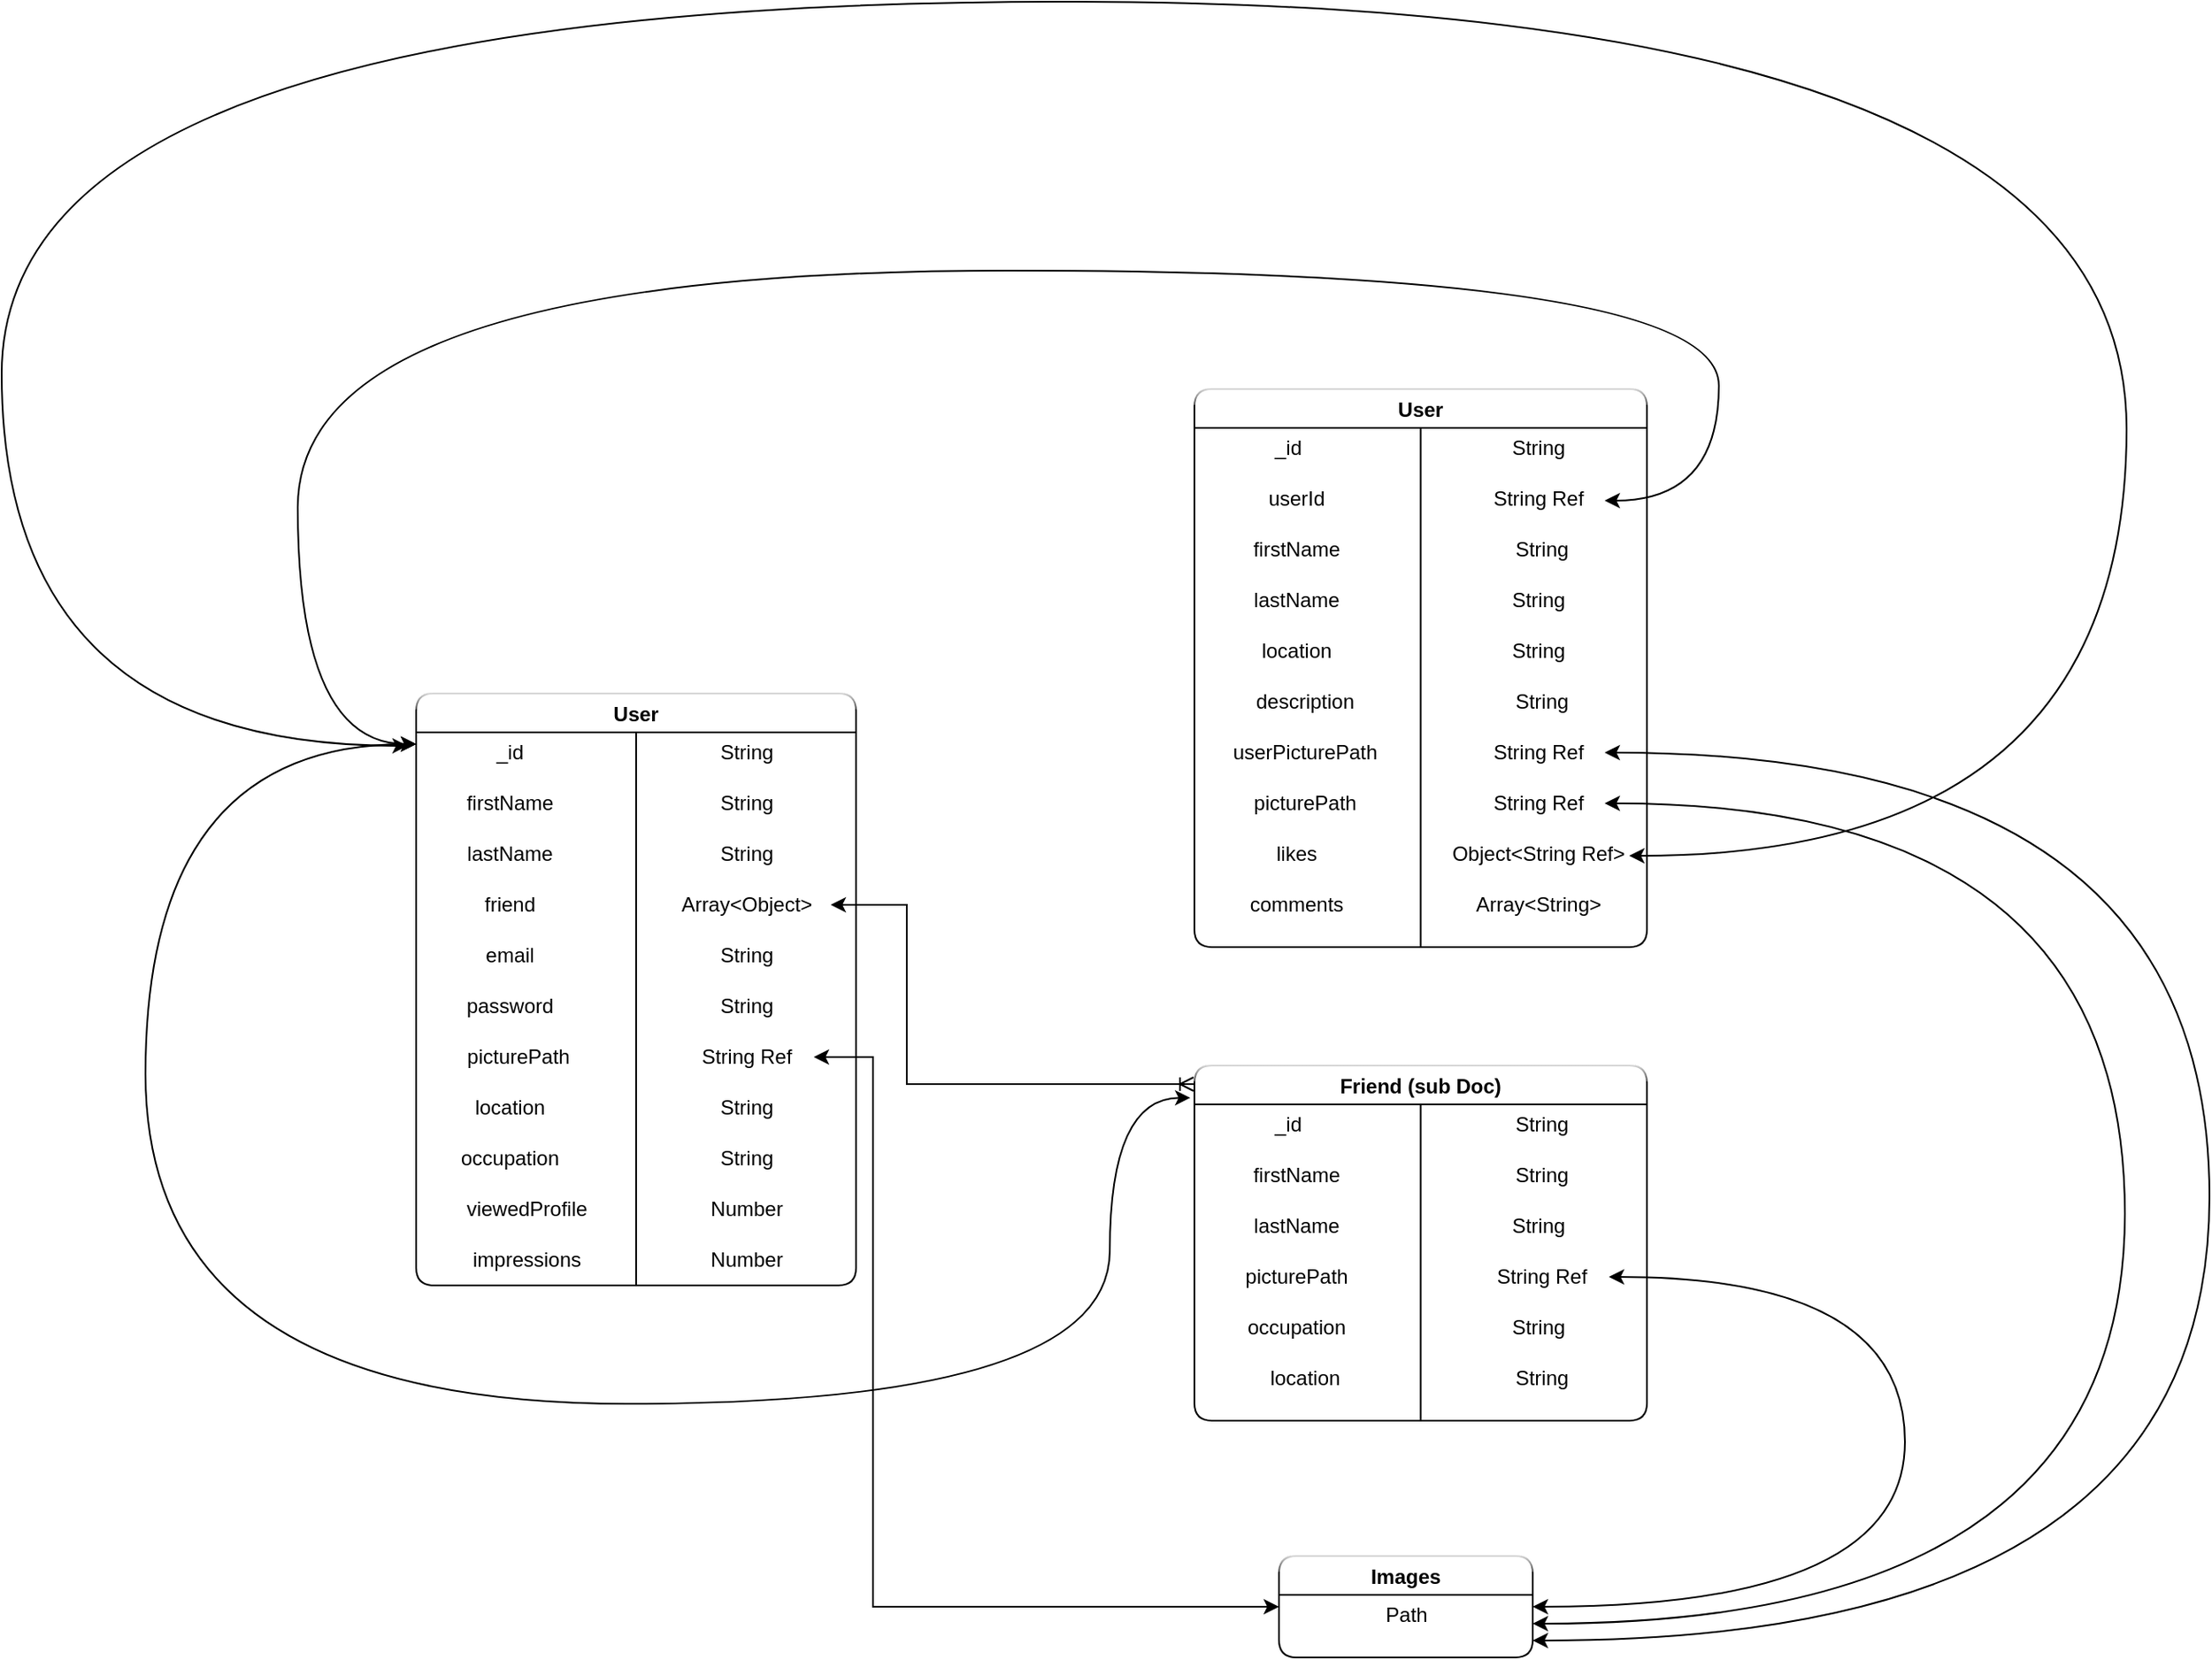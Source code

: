 <mxfile version="20.8.16" type="device"><diagram name="Page-1" id="14TjgIa8hss4BJNNMoan"><mxGraphModel dx="1400" dy="943" grid="0" gridSize="10" guides="1" tooltips="1" connect="1" arrows="1" fold="1" page="0" pageScale="1" pageWidth="1100" pageHeight="850" math="0" shadow="0"><root><mxCell id="0"/><mxCell id="1" parent="0"/><mxCell id="VGdSeUq2IeVG_bAWMSn0-10" value="" style="endArrow=none;html=1;rounded=0;exitX=0.5;exitY=1;exitDx=0;exitDy=0;entryX=0.5;entryY=0;entryDx=0;entryDy=0;" edge="1" parent="1" source="VGdSeUq2IeVG_bAWMSn0-1" target="VGdSeUq2IeVG_bAWMSn0-1"><mxGeometry width="50" height="50" relative="1" as="geometry"><mxPoint x="280" y="190" as="sourcePoint"/><mxPoint x="330" y="140" as="targetPoint"/></mxGeometry></mxCell><mxCell id="VGdSeUq2IeVG_bAWMSn0-106" style="edgeStyle=elbowEdgeStyle;rounded=0;orthogonalLoop=1;jettySize=auto;elbow=vertical;html=1;entryX=-0.002;entryY=0.057;entryDx=0;entryDy=0;entryPerimeter=0;endArrow=ERoneToMany;endFill=0;" edge="1" parent="1" target="VGdSeUq2IeVG_bAWMSn0-67"><mxGeometry relative="1" as="geometry"><mxPoint x="490" y="290" as="sourcePoint"/></mxGeometry></mxCell><mxCell id="VGdSeUq2IeVG_bAWMSn0-1" value="User" style="swimlane;rounded=1;shadow=0;glass=1;swimlaneLine=1;" vertex="1" parent="1"><mxGeometry x="200" y="60" width="260" height="350" as="geometry"><mxRectangle x="140" y="30" width="100" height="30" as="alternateBounds"/></mxGeometry></mxCell><mxCell id="VGdSeUq2IeVG_bAWMSn0-11" value="_id" style="text;html=1;align=center;verticalAlign=middle;resizable=0;points=[];autosize=1;strokeColor=none;fillColor=none;" vertex="1" parent="VGdSeUq2IeVG_bAWMSn0-1"><mxGeometry x="35" y="20" width="40" height="30" as="geometry"/></mxCell><mxCell id="VGdSeUq2IeVG_bAWMSn0-12" value="String" style="text;html=1;align=center;verticalAlign=middle;resizable=0;points=[];autosize=1;strokeColor=none;fillColor=none;" vertex="1" parent="VGdSeUq2IeVG_bAWMSn0-1"><mxGeometry x="170" y="20" width="50" height="30" as="geometry"/></mxCell><mxCell id="VGdSeUq2IeVG_bAWMSn0-13" value="firstName" style="text;html=1;align=center;verticalAlign=middle;resizable=0;points=[];autosize=1;strokeColor=none;fillColor=none;" vertex="1" parent="VGdSeUq2IeVG_bAWMSn0-1"><mxGeometry x="20" y="50" width="70" height="30" as="geometry"/></mxCell><mxCell id="VGdSeUq2IeVG_bAWMSn0-14" value="String" style="text;html=1;align=center;verticalAlign=middle;resizable=0;points=[];autosize=1;strokeColor=none;fillColor=none;" vertex="1" parent="VGdSeUq2IeVG_bAWMSn0-1"><mxGeometry x="170" y="50" width="50" height="30" as="geometry"/></mxCell><mxCell id="VGdSeUq2IeVG_bAWMSn0-15" value="lastName" style="text;html=1;align=center;verticalAlign=middle;resizable=0;points=[];autosize=1;strokeColor=none;fillColor=none;" vertex="1" parent="VGdSeUq2IeVG_bAWMSn0-1"><mxGeometry x="20" y="80" width="70" height="30" as="geometry"/></mxCell><mxCell id="VGdSeUq2IeVG_bAWMSn0-16" value="String" style="text;html=1;align=center;verticalAlign=middle;resizable=0;points=[];autosize=1;strokeColor=none;fillColor=none;" vertex="1" parent="VGdSeUq2IeVG_bAWMSn0-1"><mxGeometry x="170" y="80" width="50" height="30" as="geometry"/></mxCell><mxCell id="VGdSeUq2IeVG_bAWMSn0-19" value="&lt;span style=&quot;font-weight: normal;&quot;&gt;friend&lt;/span&gt;" style="text;html=1;align=center;verticalAlign=middle;resizable=0;points=[];autosize=1;strokeColor=none;fillColor=none;fontStyle=1;" vertex="1" parent="VGdSeUq2IeVG_bAWMSn0-1"><mxGeometry x="30" y="110" width="50" height="30" as="geometry"/></mxCell><mxCell id="VGdSeUq2IeVG_bAWMSn0-20" value="&lt;span style=&quot;font-weight: normal;&quot;&gt;Array&amp;lt;Object&amp;gt;&lt;/span&gt;" style="text;html=1;align=center;verticalAlign=middle;resizable=0;points=[];autosize=1;strokeColor=none;fillColor=none;fontStyle=1;" vertex="1" parent="VGdSeUq2IeVG_bAWMSn0-1"><mxGeometry x="145" y="110" width="100" height="30" as="geometry"/></mxCell><mxCell id="VGdSeUq2IeVG_bAWMSn0-21" value="email" style="text;html=1;align=center;verticalAlign=middle;resizable=0;points=[];autosize=1;strokeColor=none;fillColor=none;" vertex="1" parent="VGdSeUq2IeVG_bAWMSn0-1"><mxGeometry x="30" y="140" width="50" height="30" as="geometry"/></mxCell><mxCell id="VGdSeUq2IeVG_bAWMSn0-22" value="String" style="text;html=1;align=center;verticalAlign=middle;resizable=0;points=[];autosize=1;strokeColor=none;fillColor=none;" vertex="1" parent="VGdSeUq2IeVG_bAWMSn0-1"><mxGeometry x="170" y="140" width="50" height="30" as="geometry"/></mxCell><mxCell id="VGdSeUq2IeVG_bAWMSn0-23" value="password" style="text;html=1;align=center;verticalAlign=middle;resizable=0;points=[];autosize=1;strokeColor=none;fillColor=none;" vertex="1" parent="VGdSeUq2IeVG_bAWMSn0-1"><mxGeometry x="20" y="170" width="70" height="30" as="geometry"/></mxCell><mxCell id="VGdSeUq2IeVG_bAWMSn0-24" value="String" style="text;html=1;align=center;verticalAlign=middle;resizable=0;points=[];autosize=1;strokeColor=none;fillColor=none;" vertex="1" parent="VGdSeUq2IeVG_bAWMSn0-1"><mxGeometry x="170" y="170" width="50" height="30" as="geometry"/></mxCell><mxCell id="VGdSeUq2IeVG_bAWMSn0-29" value="picturePath" style="text;html=1;align=center;verticalAlign=middle;resizable=0;points=[];autosize=1;strokeColor=none;fillColor=none;" vertex="1" parent="VGdSeUq2IeVG_bAWMSn0-1"><mxGeometry x="20" y="200" width="80" height="30" as="geometry"/></mxCell><mxCell id="VGdSeUq2IeVG_bAWMSn0-30" value="String Ref" style="text;html=1;align=center;verticalAlign=middle;resizable=0;points=[];autosize=1;strokeColor=none;fillColor=none;" vertex="1" parent="VGdSeUq2IeVG_bAWMSn0-1"><mxGeometry x="155" y="200" width="80" height="30" as="geometry"/></mxCell><mxCell id="VGdSeUq2IeVG_bAWMSn0-31" value="location" style="text;html=1;align=center;verticalAlign=middle;resizable=0;points=[];autosize=1;strokeColor=none;fillColor=none;" vertex="1" parent="VGdSeUq2IeVG_bAWMSn0-1"><mxGeometry x="25" y="230" width="60" height="30" as="geometry"/></mxCell><mxCell id="VGdSeUq2IeVG_bAWMSn0-32" value="String" style="text;html=1;align=center;verticalAlign=middle;resizable=0;points=[];autosize=1;strokeColor=none;fillColor=none;" vertex="1" parent="VGdSeUq2IeVG_bAWMSn0-1"><mxGeometry x="170" y="230" width="50" height="30" as="geometry"/></mxCell><mxCell id="VGdSeUq2IeVG_bAWMSn0-33" value="&lt;span style=&quot;font-weight: normal;&quot;&gt;occupation&lt;/span&gt;" style="text;html=1;align=center;verticalAlign=middle;resizable=0;points=[];autosize=1;strokeColor=none;fillColor=none;fontStyle=1;" vertex="1" parent="VGdSeUq2IeVG_bAWMSn0-1"><mxGeometry x="15" y="260" width="80" height="30" as="geometry"/></mxCell><mxCell id="VGdSeUq2IeVG_bAWMSn0-34" value="&lt;span style=&quot;font-weight: normal;&quot;&gt;String&lt;/span&gt;" style="text;html=1;align=center;verticalAlign=middle;resizable=0;points=[];autosize=1;strokeColor=none;fillColor=none;fontStyle=1;" vertex="1" parent="VGdSeUq2IeVG_bAWMSn0-1"><mxGeometry x="170" y="260" width="50" height="30" as="geometry"/></mxCell><mxCell id="VGdSeUq2IeVG_bAWMSn0-35" value="viewedProfile" style="text;html=1;align=center;verticalAlign=middle;resizable=0;points=[];autosize=1;strokeColor=none;fillColor=none;" vertex="1" parent="VGdSeUq2IeVG_bAWMSn0-1"><mxGeometry x="20" y="290" width="90" height="30" as="geometry"/></mxCell><mxCell id="VGdSeUq2IeVG_bAWMSn0-36" value="Number" style="text;html=1;align=center;verticalAlign=middle;resizable=0;points=[];autosize=1;strokeColor=none;fillColor=none;" vertex="1" parent="VGdSeUq2IeVG_bAWMSn0-1"><mxGeometry x="160" y="290" width="70" height="30" as="geometry"/></mxCell><mxCell id="VGdSeUq2IeVG_bAWMSn0-37" value="impressions" style="text;html=1;align=center;verticalAlign=middle;resizable=0;points=[];autosize=1;strokeColor=none;fillColor=none;" vertex="1" parent="VGdSeUq2IeVG_bAWMSn0-1"><mxGeometry x="20" y="320" width="90" height="30" as="geometry"/></mxCell><mxCell id="VGdSeUq2IeVG_bAWMSn0-38" value="Number" style="text;html=1;align=center;verticalAlign=middle;resizable=0;points=[];autosize=1;strokeColor=none;fillColor=none;" vertex="1" parent="VGdSeUq2IeVG_bAWMSn0-1"><mxGeometry x="160" y="320" width="70" height="30" as="geometry"/></mxCell><mxCell id="VGdSeUq2IeVG_bAWMSn0-39" value="" style="endArrow=none;html=1;rounded=0;exitX=0.5;exitY=1;exitDx=0;exitDy=0;entryX=0.5;entryY=0;entryDx=0;entryDy=0;" edge="1" parent="1" source="VGdSeUq2IeVG_bAWMSn0-40" target="VGdSeUq2IeVG_bAWMSn0-40"><mxGeometry width="50" height="50" relative="1" as="geometry"><mxPoint x="740" y="10" as="sourcePoint"/><mxPoint x="790" y="-40" as="targetPoint"/></mxGeometry></mxCell><mxCell id="VGdSeUq2IeVG_bAWMSn0-40" value="User" style="swimlane;rounded=1;shadow=0;glass=1;swimlaneLine=1;" vertex="1" parent="1"><mxGeometry x="660" y="-120" width="267.5" height="330" as="geometry"><mxRectangle x="140" y="30" width="100" height="30" as="alternateBounds"/></mxGeometry></mxCell><mxCell id="VGdSeUq2IeVG_bAWMSn0-41" value="_id" style="text;html=1;align=center;verticalAlign=middle;resizable=0;points=[];autosize=1;strokeColor=none;fillColor=none;" vertex="1" parent="VGdSeUq2IeVG_bAWMSn0-40"><mxGeometry x="35" y="20" width="40" height="30" as="geometry"/></mxCell><mxCell id="VGdSeUq2IeVG_bAWMSn0-42" value="String" style="text;html=1;align=center;verticalAlign=middle;resizable=0;points=[];autosize=1;strokeColor=none;fillColor=none;" vertex="1" parent="VGdSeUq2IeVG_bAWMSn0-40"><mxGeometry x="177.5" y="20" width="50" height="30" as="geometry"/></mxCell><mxCell id="VGdSeUq2IeVG_bAWMSn0-51" value="description" style="text;html=1;align=center;verticalAlign=middle;resizable=0;points=[];autosize=1;strokeColor=none;fillColor=none;" vertex="1" parent="VGdSeUq2IeVG_bAWMSn0-40"><mxGeometry x="25" y="170" width="80" height="30" as="geometry"/></mxCell><mxCell id="VGdSeUq2IeVG_bAWMSn0-52" value="String" style="text;html=1;align=center;verticalAlign=middle;resizable=0;points=[];autosize=1;strokeColor=none;fillColor=none;" vertex="1" parent="VGdSeUq2IeVG_bAWMSn0-40"><mxGeometry x="180" y="170" width="50" height="30" as="geometry"/></mxCell><mxCell id="VGdSeUq2IeVG_bAWMSn0-53" value="userId" style="text;html=1;align=center;verticalAlign=middle;resizable=0;points=[];autosize=1;strokeColor=none;fillColor=none;" vertex="1" parent="VGdSeUq2IeVG_bAWMSn0-40"><mxGeometry x="30" y="50" width="60" height="30" as="geometry"/></mxCell><mxCell id="VGdSeUq2IeVG_bAWMSn0-54" value="String Ref" style="text;html=1;align=center;verticalAlign=middle;resizable=0;points=[];autosize=1;strokeColor=none;fillColor=none;" vertex="1" parent="VGdSeUq2IeVG_bAWMSn0-40"><mxGeometry x="162.5" y="50" width="80" height="30" as="geometry"/></mxCell><mxCell id="VGdSeUq2IeVG_bAWMSn0-43" value="firstName" style="text;html=1;align=center;verticalAlign=middle;resizable=0;points=[];autosize=1;strokeColor=none;fillColor=none;" vertex="1" parent="VGdSeUq2IeVG_bAWMSn0-40"><mxGeometry x="25" y="80" width="70" height="30" as="geometry"/></mxCell><mxCell id="VGdSeUq2IeVG_bAWMSn0-44" value="String" style="text;html=1;align=center;verticalAlign=middle;resizable=0;points=[];autosize=1;strokeColor=none;fillColor=none;" vertex="1" parent="VGdSeUq2IeVG_bAWMSn0-40"><mxGeometry x="180" y="80" width="50" height="30" as="geometry"/></mxCell><mxCell id="VGdSeUq2IeVG_bAWMSn0-45" value="lastName" style="text;html=1;align=center;verticalAlign=middle;resizable=0;points=[];autosize=1;strokeColor=none;fillColor=none;" vertex="1" parent="VGdSeUq2IeVG_bAWMSn0-40"><mxGeometry x="25" y="110" width="70" height="30" as="geometry"/></mxCell><mxCell id="VGdSeUq2IeVG_bAWMSn0-46" value="String" style="text;html=1;align=center;verticalAlign=middle;resizable=0;points=[];autosize=1;strokeColor=none;fillColor=none;" vertex="1" parent="VGdSeUq2IeVG_bAWMSn0-40"><mxGeometry x="177.5" y="110" width="50" height="30" as="geometry"/></mxCell><mxCell id="VGdSeUq2IeVG_bAWMSn0-55" value="location" style="text;html=1;align=center;verticalAlign=middle;resizable=0;points=[];autosize=1;strokeColor=none;fillColor=none;" vertex="1" parent="VGdSeUq2IeVG_bAWMSn0-40"><mxGeometry x="30" y="140" width="60" height="30" as="geometry"/></mxCell><mxCell id="VGdSeUq2IeVG_bAWMSn0-56" value="String" style="text;html=1;align=center;verticalAlign=middle;resizable=0;points=[];autosize=1;strokeColor=none;fillColor=none;" vertex="1" parent="VGdSeUq2IeVG_bAWMSn0-40"><mxGeometry x="177.5" y="140" width="50" height="30" as="geometry"/></mxCell><mxCell id="VGdSeUq2IeVG_bAWMSn0-49" value="userPicturePath" style="text;html=1;align=center;verticalAlign=middle;resizable=0;points=[];autosize=1;strokeColor=none;fillColor=none;" vertex="1" parent="VGdSeUq2IeVG_bAWMSn0-40"><mxGeometry x="10" y="200" width="110" height="30" as="geometry"/></mxCell><mxCell id="VGdSeUq2IeVG_bAWMSn0-63" value="String Ref" style="text;html=1;align=center;verticalAlign=middle;resizable=0;points=[];autosize=1;strokeColor=none;fillColor=none;" vertex="1" parent="VGdSeUq2IeVG_bAWMSn0-40"><mxGeometry x="162.5" y="200" width="80" height="30" as="geometry"/></mxCell><mxCell id="VGdSeUq2IeVG_bAWMSn0-64" value="String Ref" style="text;html=1;align=center;verticalAlign=middle;resizable=0;points=[];autosize=1;strokeColor=none;fillColor=none;" vertex="1" parent="VGdSeUq2IeVG_bAWMSn0-40"><mxGeometry x="162.5" y="230" width="80" height="30" as="geometry"/></mxCell><mxCell id="VGdSeUq2IeVG_bAWMSn0-65" value="picturePath" style="text;html=1;align=center;verticalAlign=middle;resizable=0;points=[];autosize=1;strokeColor=none;fillColor=none;" vertex="1" parent="VGdSeUq2IeVG_bAWMSn0-40"><mxGeometry x="25" y="230" width="80" height="30" as="geometry"/></mxCell><mxCell id="VGdSeUq2IeVG_bAWMSn0-47" value="&lt;span style=&quot;font-weight: 400;&quot;&gt;likes&lt;/span&gt;" style="text;html=1;align=center;verticalAlign=middle;resizable=0;points=[];autosize=1;strokeColor=none;fillColor=none;fontStyle=1;" vertex="1" parent="VGdSeUq2IeVG_bAWMSn0-40"><mxGeometry x="35" y="260" width="50" height="30" as="geometry"/></mxCell><mxCell id="VGdSeUq2IeVG_bAWMSn0-58" value="&lt;span style=&quot;font-weight: normal;&quot;&gt;Object&amp;lt;String Ref&amp;gt;&lt;/span&gt;" style="text;html=1;align=center;verticalAlign=middle;resizable=0;points=[];autosize=1;strokeColor=none;fillColor=none;fontStyle=1;" vertex="1" parent="VGdSeUq2IeVG_bAWMSn0-40"><mxGeometry x="137.5" y="260" width="130" height="30" as="geometry"/></mxCell><mxCell id="VGdSeUq2IeVG_bAWMSn0-48" value="&lt;span style=&quot;font-weight: normal;&quot;&gt;Array&amp;lt;String&amp;gt;&lt;/span&gt;" style="text;html=1;align=center;verticalAlign=middle;resizable=0;points=[];autosize=1;strokeColor=none;fillColor=none;fontStyle=1;" vertex="1" parent="VGdSeUq2IeVG_bAWMSn0-40"><mxGeometry x="152.5" y="290" width="100" height="30" as="geometry"/></mxCell><mxCell id="VGdSeUq2IeVG_bAWMSn0-57" value="&lt;span style=&quot;font-weight: 400;&quot;&gt;comments&lt;/span&gt;" style="text;html=1;align=center;verticalAlign=middle;resizable=0;points=[];autosize=1;strokeColor=none;fillColor=none;fontStyle=1;" vertex="1" parent="VGdSeUq2IeVG_bAWMSn0-40"><mxGeometry x="20" y="290" width="80" height="30" as="geometry"/></mxCell><mxCell id="VGdSeUq2IeVG_bAWMSn0-66" value="" style="endArrow=none;html=1;rounded=0;exitX=0.5;exitY=1;exitDx=0;exitDy=0;entryX=0.5;entryY=0;entryDx=0;entryDy=0;" edge="1" parent="1" source="VGdSeUq2IeVG_bAWMSn0-67" target="VGdSeUq2IeVG_bAWMSn0-67"><mxGeometry width="50" height="50" relative="1" as="geometry"><mxPoint x="740" y="410" as="sourcePoint"/><mxPoint x="790" y="360" as="targetPoint"/></mxGeometry></mxCell><mxCell id="VGdSeUq2IeVG_bAWMSn0-67" value="Friend (sub Doc)" style="swimlane;rounded=1;shadow=0;glass=1;swimlaneLine=1;" vertex="1" parent="1"><mxGeometry x="660" y="280" width="267.5" height="210" as="geometry"><mxRectangle x="140" y="30" width="100" height="30" as="alternateBounds"/></mxGeometry></mxCell><mxCell id="VGdSeUq2IeVG_bAWMSn0-68" value="_id" style="text;html=1;align=center;verticalAlign=middle;resizable=0;points=[];autosize=1;strokeColor=none;fillColor=none;" vertex="1" parent="VGdSeUq2IeVG_bAWMSn0-67"><mxGeometry x="35" y="20" width="40" height="30" as="geometry"/></mxCell><mxCell id="VGdSeUq2IeVG_bAWMSn0-69" value="String" style="text;html=1;align=center;verticalAlign=middle;resizable=0;points=[];autosize=1;strokeColor=none;fillColor=none;" vertex="1" parent="VGdSeUq2IeVG_bAWMSn0-67"><mxGeometry x="180" y="20" width="50" height="30" as="geometry"/></mxCell><mxCell id="VGdSeUq2IeVG_bAWMSn0-70" value="location" style="text;html=1;align=center;verticalAlign=middle;resizable=0;points=[];autosize=1;strokeColor=none;fillColor=none;" vertex="1" parent="VGdSeUq2IeVG_bAWMSn0-67"><mxGeometry x="35" y="170" width="60" height="30" as="geometry"/></mxCell><mxCell id="VGdSeUq2IeVG_bAWMSn0-71" value="String" style="text;html=1;align=center;verticalAlign=middle;resizable=0;points=[];autosize=1;strokeColor=none;fillColor=none;" vertex="1" parent="VGdSeUq2IeVG_bAWMSn0-67"><mxGeometry x="180" y="170" width="50" height="30" as="geometry"/></mxCell><mxCell id="VGdSeUq2IeVG_bAWMSn0-74" value="firstName" style="text;html=1;align=center;verticalAlign=middle;resizable=0;points=[];autosize=1;strokeColor=none;fillColor=none;" vertex="1" parent="VGdSeUq2IeVG_bAWMSn0-67"><mxGeometry x="25" y="50" width="70" height="30" as="geometry"/></mxCell><mxCell id="VGdSeUq2IeVG_bAWMSn0-75" value="String" style="text;html=1;align=center;verticalAlign=middle;resizable=0;points=[];autosize=1;strokeColor=none;fillColor=none;" vertex="1" parent="VGdSeUq2IeVG_bAWMSn0-67"><mxGeometry x="180" y="50" width="50" height="30" as="geometry"/></mxCell><mxCell id="VGdSeUq2IeVG_bAWMSn0-76" value="lastName" style="text;html=1;align=center;verticalAlign=middle;resizable=0;points=[];autosize=1;strokeColor=none;fillColor=none;" vertex="1" parent="VGdSeUq2IeVG_bAWMSn0-67"><mxGeometry x="25" y="80" width="70" height="30" as="geometry"/></mxCell><mxCell id="VGdSeUq2IeVG_bAWMSn0-77" value="String" style="text;html=1;align=center;verticalAlign=middle;resizable=0;points=[];autosize=1;strokeColor=none;fillColor=none;" vertex="1" parent="VGdSeUq2IeVG_bAWMSn0-67"><mxGeometry x="177.5" y="80" width="50" height="30" as="geometry"/></mxCell><mxCell id="VGdSeUq2IeVG_bAWMSn0-78" value="occupation" style="text;html=1;align=center;verticalAlign=middle;resizable=0;points=[];autosize=1;strokeColor=none;fillColor=none;" vertex="1" parent="VGdSeUq2IeVG_bAWMSn0-67"><mxGeometry x="20" y="140" width="80" height="30" as="geometry"/></mxCell><mxCell id="VGdSeUq2IeVG_bAWMSn0-79" value="String" style="text;html=1;align=center;verticalAlign=middle;resizable=0;points=[];autosize=1;strokeColor=none;fillColor=none;" vertex="1" parent="VGdSeUq2IeVG_bAWMSn0-67"><mxGeometry x="177.5" y="140" width="50" height="30" as="geometry"/></mxCell><mxCell id="VGdSeUq2IeVG_bAWMSn0-82" value="String Ref" style="text;html=1;align=center;verticalAlign=middle;resizable=0;points=[];autosize=1;strokeColor=none;fillColor=none;" vertex="1" parent="VGdSeUq2IeVG_bAWMSn0-67"><mxGeometry x="165" y="110" width="80" height="30" as="geometry"/></mxCell><mxCell id="VGdSeUq2IeVG_bAWMSn0-83" value="picturePath" style="text;html=1;align=center;verticalAlign=middle;resizable=0;points=[];autosize=1;strokeColor=none;fillColor=none;" vertex="1" parent="VGdSeUq2IeVG_bAWMSn0-67"><mxGeometry x="20" y="110" width="80" height="30" as="geometry"/></mxCell><mxCell id="VGdSeUq2IeVG_bAWMSn0-89" value="Images" style="swimlane;rounded=1;shadow=0;glass=1;swimlaneLine=1;" vertex="1" parent="1"><mxGeometry x="710" y="570" width="150" height="60" as="geometry"><mxRectangle x="140" y="30" width="100" height="30" as="alternateBounds"/></mxGeometry></mxCell><mxCell id="VGdSeUq2IeVG_bAWMSn0-94" value="Path" style="text;html=1;align=center;verticalAlign=middle;resizable=0;points=[];autosize=1;strokeColor=none;fillColor=none;" vertex="1" parent="VGdSeUq2IeVG_bAWMSn0-89"><mxGeometry x="50" y="20" width="50" height="30" as="geometry"/></mxCell><mxCell id="VGdSeUq2IeVG_bAWMSn0-114" value="" style="endArrow=classic;html=1;rounded=0;elbow=vertical;" edge="1" parent="1"><mxGeometry width="50" height="50" relative="1" as="geometry"><mxPoint x="490" y="290" as="sourcePoint"/><mxPoint x="445" y="185" as="targetPoint"/><Array as="points"><mxPoint x="490" y="185"/></Array></mxGeometry></mxCell><mxCell id="VGdSeUq2IeVG_bAWMSn0-117" value="" style="endArrow=classic;startArrow=classic;html=1;rounded=0;elbow=vertical;" edge="1" parent="1" source="VGdSeUq2IeVG_bAWMSn0-30"><mxGeometry width="50" height="50" relative="1" as="geometry"><mxPoint x="430" y="280" as="sourcePoint"/><mxPoint x="710" y="600" as="targetPoint"/><Array as="points"><mxPoint x="440" y="275"/><mxPoint x="450" y="275"/><mxPoint x="460" y="275"/><mxPoint x="470" y="275"/><mxPoint x="470" y="600"/><mxPoint x="710" y="600"/></Array></mxGeometry></mxCell><mxCell id="VGdSeUq2IeVG_bAWMSn0-119" value="" style="endArrow=classic;startArrow=classic;html=1;rounded=0;elbow=vertical;edgeStyle=orthogonalEdgeStyle;curved=1;" edge="1" parent="1" target="VGdSeUq2IeVG_bAWMSn0-82"><mxGeometry width="50" height="50" relative="1" as="geometry"><mxPoint x="860" y="600" as="sourcePoint"/><mxPoint x="970" y="390" as="targetPoint"/><Array as="points"><mxPoint x="1080" y="600"/><mxPoint x="1080" y="405"/></Array></mxGeometry></mxCell><mxCell id="VGdSeUq2IeVG_bAWMSn0-121" value="" style="endArrow=classic;startArrow=classic;html=1;rounded=0;elbow=vertical;edgeStyle=orthogonalEdgeStyle;curved=1;" edge="1" parent="1" target="VGdSeUq2IeVG_bAWMSn0-64"><mxGeometry width="50" height="50" relative="1" as="geometry"><mxPoint x="860" y="610" as="sourcePoint"/><mxPoint x="980" y="120" as="targetPoint"/><Array as="points"><mxPoint x="1210" y="610"/><mxPoint x="1210" y="125"/></Array></mxGeometry></mxCell><mxCell id="VGdSeUq2IeVG_bAWMSn0-126" value="" style="endArrow=classic;startArrow=classic;html=1;rounded=0;elbow=vertical;edgeStyle=orthogonalEdgeStyle;curved=1;" edge="1" parent="1" target="VGdSeUq2IeVG_bAWMSn0-63"><mxGeometry width="50" height="50" relative="1" as="geometry"><mxPoint x="860" y="620" as="sourcePoint"/><mxPoint x="912.5" y="135" as="targetPoint"/><Array as="points"><mxPoint x="1260" y="620"/><mxPoint x="1260" y="95"/></Array></mxGeometry></mxCell><mxCell id="VGdSeUq2IeVG_bAWMSn0-129" value="" style="endArrow=classic;startArrow=classic;html=1;rounded=0;elbow=vertical;edgeStyle=orthogonalEdgeStyle;curved=1;" edge="1" parent="1"><mxGeometry width="50" height="50" relative="1" as="geometry"><mxPoint x="917" y="156" as="sourcePoint"/><mxPoint x="195" y="90.97" as="targetPoint"/><Array as="points"><mxPoint x="1211" y="156"/><mxPoint x="1211" y="-349"/><mxPoint x="-45" y="-349"/><mxPoint x="-45" y="91"/></Array></mxGeometry></mxCell><mxCell id="VGdSeUq2IeVG_bAWMSn0-131" value="" style="endArrow=classic;startArrow=classic;html=1;rounded=0;elbow=vertical;edgeStyle=orthogonalEdgeStyle;curved=1;exitX=-0.009;exitY=0.091;exitDx=0;exitDy=0;exitPerimeter=0;" edge="1" parent="1" source="VGdSeUq2IeVG_bAWMSn0-67"><mxGeometry width="50" height="50" relative="1" as="geometry"><mxPoint x="660" y="320" as="sourcePoint"/><mxPoint x="200" y="90" as="targetPoint"/><Array as="points"><mxPoint x="610" y="299"/><mxPoint x="610" y="480"/><mxPoint x="40" y="480"/><mxPoint x="40" y="90"/></Array></mxGeometry></mxCell><mxCell id="VGdSeUq2IeVG_bAWMSn0-132" value="" style="endArrow=classic;startArrow=classic;html=1;rounded=0;elbow=vertical;edgeStyle=orthogonalEdgeStyle;curved=1;" edge="1" parent="1" source="VGdSeUq2IeVG_bAWMSn0-54"><mxGeometry width="50" height="50" relative="1" as="geometry"><mxPoint x="927.5" y="159.999" as="sourcePoint"/><mxPoint x="200" y="89.91" as="targetPoint"/><Array as="points"><mxPoint x="970" y="-54"/><mxPoint x="970" y="-190"/><mxPoint x="130" y="-190"/><mxPoint x="130" y="90"/></Array></mxGeometry></mxCell></root></mxGraphModel></diagram></mxfile>